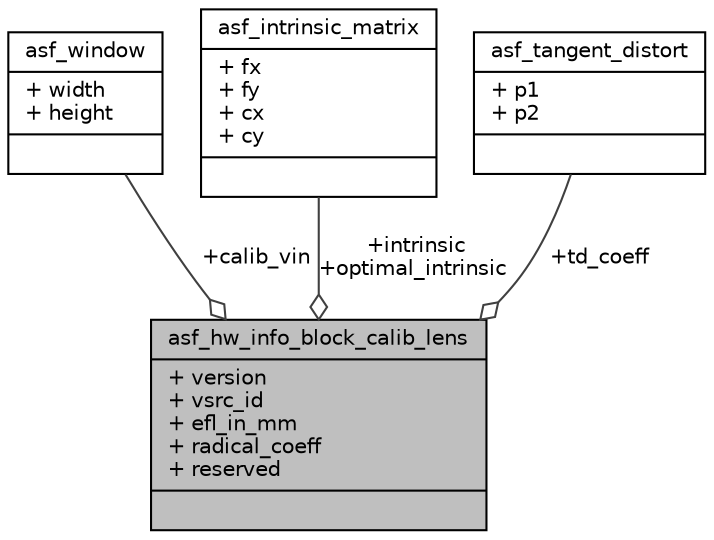 digraph "asf_hw_info_block_calib_lens"
{
 // INTERACTIVE_SVG=YES
 // LATEX_PDF_SIZE
  bgcolor="transparent";
  edge [fontname="Helvetica",fontsize="10",labelfontname="Helvetica",labelfontsize="10"];
  node [fontname="Helvetica",fontsize="10",shape=record];
  Node1 [label="{asf_hw_info_block_calib_lens\n|+ version\l+ vsrc_id\l+ efl_in_mm\l+ radical_coeff\l+ reserved\l|}",height=0.2,width=0.4,color="black", fillcolor="grey75", style="filled", fontcolor="black",tooltip="asf_hw_info_block_calib_lens."];
  Node2 -> Node1 [color="grey25",fontsize="10",style="solid",label=" +calib_vin" ,arrowhead="odiamond",fontname="Helvetica"];
  Node2 [label="{asf_window\n|+ width\l+ height\l|}",height=0.2,width=0.4,color="black",URL="$d0/d7f/structasf__window.html",tooltip=" "];
  Node3 -> Node1 [color="grey25",fontsize="10",style="solid",label=" +intrinsic\n+optimal_intrinsic" ,arrowhead="odiamond",fontname="Helvetica"];
  Node3 [label="{asf_intrinsic_matrix\n|+ fx\l+ fy\l+ cx\l+ cy\l|}",height=0.2,width=0.4,color="black",URL="$d5/d96/structasf__intrinsic__matrix.html",tooltip="Calibaration intrinsic matrix."];
  Node4 -> Node1 [color="grey25",fontsize="10",style="solid",label=" +td_coeff" ,arrowhead="odiamond",fontname="Helvetica"];
  Node4 [label="{asf_tangent_distort\n|+ p1\l+ p2\l|}",height=0.2,width=0.4,color="black",URL="$d6/daa/structasf__tangent__distort.html",tooltip="Calibaration tangent distorted parameter."];
}
